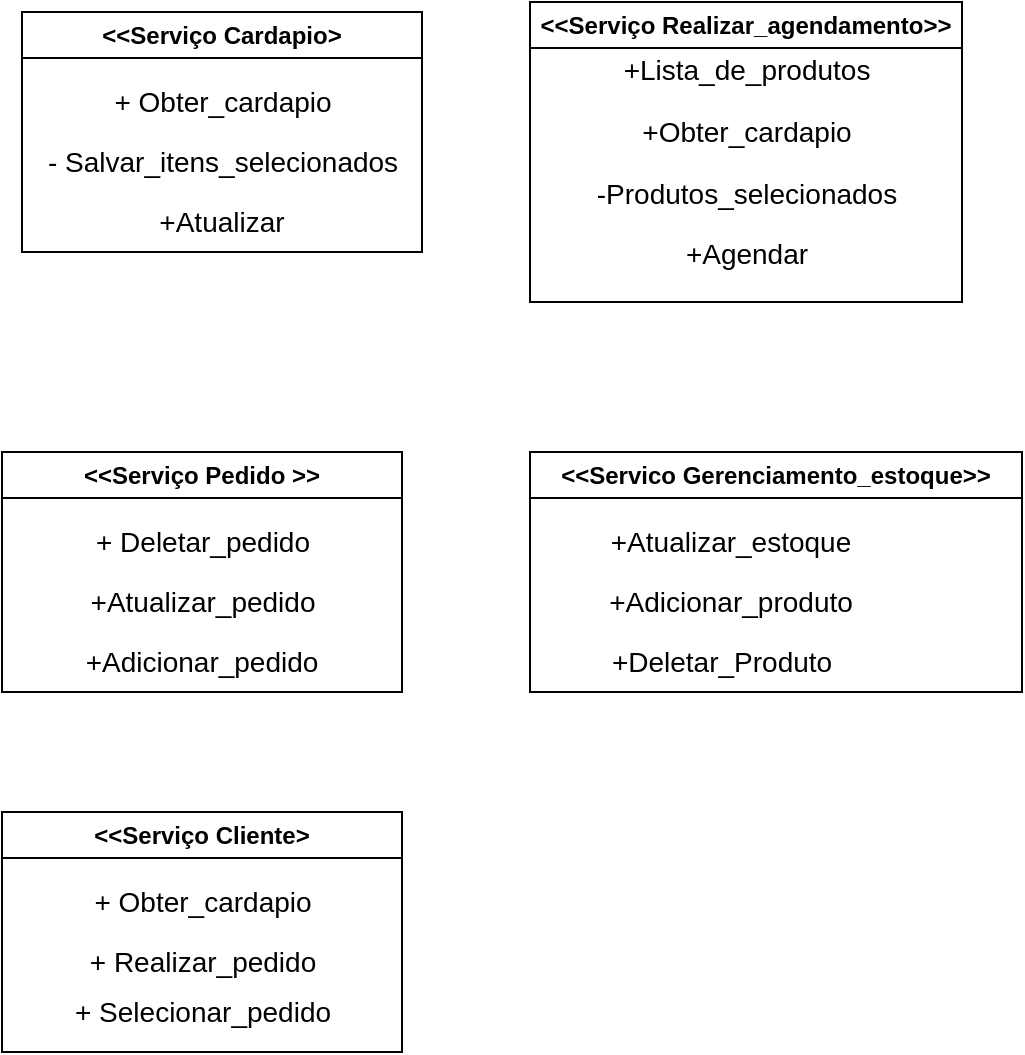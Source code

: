 <mxfile version="24.2.3" type="google">
  <diagram name="Página-1" id="YA7ydrBfAROpvFAgnlAH">
    <mxGraphModel dx="1434" dy="772" grid="1" gridSize="10" guides="1" tooltips="1" connect="1" arrows="1" fold="1" page="1" pageScale="1" pageWidth="827" pageHeight="1169" math="0" shadow="0">
      <root>
        <mxCell id="0" />
        <mxCell id="1" parent="0" />
        <mxCell id="KoA3YsvBFlQsMVqC4e15-1" value="&amp;lt;&amp;lt;Serviço Cardapio&amp;gt;" style="swimlane;whiteSpace=wrap;html=1;" vertex="1" parent="1">
          <mxGeometry x="170" y="70" width="200" height="120" as="geometry">
            <mxRectangle x="170" y="70" width="200" height="30" as="alternateBounds" />
          </mxGeometry>
        </mxCell>
        <mxCell id="KoA3YsvBFlQsMVqC4e15-2" value="&lt;font style=&quot;font-size: 14px;&quot;&gt;+ Obter_cardapio&lt;/font&gt;" style="text;html=1;align=center;verticalAlign=middle;resizable=0;points=[];autosize=1;strokeColor=none;fillColor=none;" vertex="1" parent="KoA3YsvBFlQsMVqC4e15-1">
          <mxGeometry x="35" y="30" width="130" height="30" as="geometry" />
        </mxCell>
        <mxCell id="KoA3YsvBFlQsMVqC4e15-3" value="&lt;font style=&quot;font-size: 14px;&quot;&gt;- Salvar_itens_selecionados&lt;/font&gt;" style="text;html=1;align=center;verticalAlign=middle;resizable=0;points=[];autosize=1;strokeColor=none;fillColor=none;" vertex="1" parent="KoA3YsvBFlQsMVqC4e15-1">
          <mxGeometry y="60" width="200" height="30" as="geometry" />
        </mxCell>
        <mxCell id="KoA3YsvBFlQsMVqC4e15-7" value="&lt;font style=&quot;font-size: 14px;&quot;&gt;+Atualizar&lt;/font&gt;" style="text;html=1;align=center;verticalAlign=middle;whiteSpace=wrap;rounded=0;" vertex="1" parent="KoA3YsvBFlQsMVqC4e15-1">
          <mxGeometry x="70" y="90" width="60" height="30" as="geometry" />
        </mxCell>
        <mxCell id="KoA3YsvBFlQsMVqC4e15-4" value="&amp;lt;&amp;lt;Serviço Realizar_agendamento&amp;gt;&amp;gt;" style="swimlane;whiteSpace=wrap;html=1;" vertex="1" parent="1">
          <mxGeometry x="424" y="65" width="216" height="150" as="geometry">
            <mxRectangle x="424" y="65" width="240" height="30" as="alternateBounds" />
          </mxGeometry>
        </mxCell>
        <mxCell id="KoA3YsvBFlQsMVqC4e15-5" value="&lt;p style=&quot;font-size: 14px;&quot; class=&quot;MsoNormal&quot;&gt;&lt;font style=&quot;font-size: 14px;&quot;&gt;+Lista_de_produtos&lt;/font&gt;&lt;/p&gt;&lt;p style=&quot;font-size: 14px;&quot; class=&quot;MsoNormal&quot;&gt;&lt;font style=&quot;font-size: 14px;&quot;&gt;+Obter_cardapio&lt;/font&gt;&lt;/p&gt;&lt;p style=&quot;font-size: 14px;&quot; class=&quot;MsoNormal&quot;&gt;&lt;font style=&quot;font-size: 14px;&quot;&gt;-Produtos_selecionados&lt;/font&gt;&lt;/p&gt;&lt;p style=&quot;font-size: 14px;&quot; class=&quot;MsoNormal&quot;&gt;&lt;font style=&quot;font-size: 14px;&quot;&gt;+Agendar&lt;/font&gt;&lt;/p&gt;" style="text;html=1;align=center;verticalAlign=middle;resizable=0;points=[];autosize=1;strokeColor=none;fillColor=none;" vertex="1" parent="KoA3YsvBFlQsMVqC4e15-4">
          <mxGeometry x="23" y="5" width="170" height="150" as="geometry" />
        </mxCell>
        <mxCell id="KoA3YsvBFlQsMVqC4e15-8" value="&amp;lt;&amp;lt;Serviço Pedido &amp;gt;&amp;gt;" style="swimlane;whiteSpace=wrap;html=1;" vertex="1" parent="1">
          <mxGeometry x="160" y="290" width="200" height="120" as="geometry">
            <mxRectangle x="170" y="70" width="200" height="30" as="alternateBounds" />
          </mxGeometry>
        </mxCell>
        <mxCell id="KoA3YsvBFlQsMVqC4e15-9" value="&lt;font style=&quot;font-size: 14px;&quot;&gt;+ Deletar_pedido&lt;/font&gt;" style="text;html=1;align=center;verticalAlign=middle;resizable=0;points=[];autosize=1;strokeColor=none;fillColor=none;" vertex="1" parent="KoA3YsvBFlQsMVqC4e15-8">
          <mxGeometry x="35" y="30" width="130" height="30" as="geometry" />
        </mxCell>
        <mxCell id="KoA3YsvBFlQsMVqC4e15-10" value="&lt;font style=&quot;font-size: 14px;&quot;&gt;+Atualizar_pedido&lt;/font&gt;" style="text;html=1;align=center;verticalAlign=middle;resizable=0;points=[];autosize=1;strokeColor=none;fillColor=none;" vertex="1" parent="KoA3YsvBFlQsMVqC4e15-8">
          <mxGeometry x="30" y="60" width="140" height="30" as="geometry" />
        </mxCell>
        <mxCell id="KoA3YsvBFlQsMVqC4e15-11" value="&lt;font style=&quot;font-size: 14px;&quot;&gt;+Adicionar_pedido&lt;/font&gt;" style="text;html=1;align=center;verticalAlign=middle;whiteSpace=wrap;rounded=0;" vertex="1" parent="KoA3YsvBFlQsMVqC4e15-8">
          <mxGeometry x="70" y="90" width="60" height="30" as="geometry" />
        </mxCell>
        <mxCell id="KoA3YsvBFlQsMVqC4e15-13" value="&amp;lt;&amp;lt;Servico Gerenciamento_estoque&amp;gt;&amp;gt;" style="swimlane;whiteSpace=wrap;html=1;" vertex="1" parent="1">
          <mxGeometry x="424" y="290" width="246" height="120" as="geometry">
            <mxRectangle x="170" y="70" width="200" height="30" as="alternateBounds" />
          </mxGeometry>
        </mxCell>
        <mxCell id="KoA3YsvBFlQsMVqC4e15-14" value="&lt;span style=&quot;font-size: 14px;&quot;&gt;+Atualizar_estoque&lt;/span&gt;" style="text;html=1;align=center;verticalAlign=middle;resizable=0;points=[];autosize=1;strokeColor=none;fillColor=none;" vertex="1" parent="KoA3YsvBFlQsMVqC4e15-13">
          <mxGeometry x="30" y="30" width="140" height="30" as="geometry" />
        </mxCell>
        <mxCell id="KoA3YsvBFlQsMVqC4e15-15" value="&lt;font style=&quot;font-size: 14px;&quot;&gt;+Adicionar_produto&lt;/font&gt;" style="text;html=1;align=center;verticalAlign=middle;resizable=0;points=[];autosize=1;strokeColor=none;fillColor=none;" vertex="1" parent="KoA3YsvBFlQsMVqC4e15-13">
          <mxGeometry x="25" y="60" width="150" height="30" as="geometry" />
        </mxCell>
        <mxCell id="KoA3YsvBFlQsMVqC4e15-16" value="&lt;font style=&quot;font-size: 14px;&quot;&gt;+Deletar_Produto&lt;/font&gt;" style="text;html=1;align=center;verticalAlign=middle;whiteSpace=wrap;rounded=0;" vertex="1" parent="KoA3YsvBFlQsMVqC4e15-13">
          <mxGeometry x="66" y="90" width="60" height="30" as="geometry" />
        </mxCell>
        <mxCell id="KoA3YsvBFlQsMVqC4e15-17" value="&amp;lt;&amp;lt;Serviço Cliente&amp;gt;" style="swimlane;whiteSpace=wrap;html=1;" vertex="1" parent="1">
          <mxGeometry x="160" y="470" width="200" height="120" as="geometry">
            <mxRectangle x="170" y="70" width="200" height="30" as="alternateBounds" />
          </mxGeometry>
        </mxCell>
        <mxCell id="KoA3YsvBFlQsMVqC4e15-18" value="&lt;font style=&quot;font-size: 14px;&quot;&gt;+ Obter_cardapio&lt;/font&gt;" style="text;html=1;align=center;verticalAlign=middle;resizable=0;points=[];autosize=1;strokeColor=none;fillColor=none;" vertex="1" parent="KoA3YsvBFlQsMVqC4e15-17">
          <mxGeometry x="35" y="30" width="130" height="30" as="geometry" />
        </mxCell>
        <mxCell id="KoA3YsvBFlQsMVqC4e15-21" value="&lt;font style=&quot;font-size: 14px;&quot;&gt;+ Realizar_pedido&lt;/font&gt;" style="text;html=1;align=center;verticalAlign=middle;resizable=0;points=[];autosize=1;strokeColor=none;fillColor=none;" vertex="1" parent="KoA3YsvBFlQsMVqC4e15-17">
          <mxGeometry x="30" y="60" width="140" height="30" as="geometry" />
        </mxCell>
        <mxCell id="KoA3YsvBFlQsMVqC4e15-22" value="&lt;font style=&quot;font-size: 14px;&quot;&gt;+ Selecionar_pedido&lt;/font&gt;" style="text;html=1;align=center;verticalAlign=middle;resizable=0;points=[];autosize=1;strokeColor=none;fillColor=none;" vertex="1" parent="KoA3YsvBFlQsMVqC4e15-17">
          <mxGeometry x="25" y="85" width="150" height="30" as="geometry" />
        </mxCell>
      </root>
    </mxGraphModel>
  </diagram>
</mxfile>
